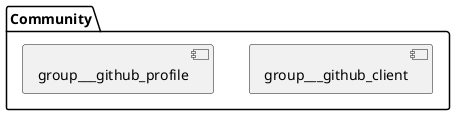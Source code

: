 @startuml
folder "Community" [[../groups/group___community.html]] {
[group___github_client]
[group___github_profile]
}
@enduml
